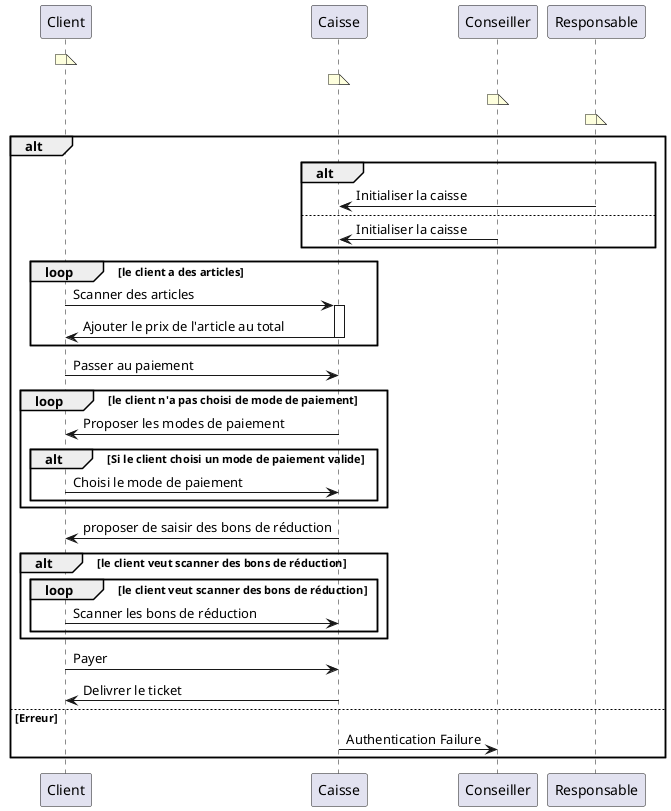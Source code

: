 @startuml


note over Client :
note over Caisse :
note over Conseiller :
note over Responsable :

alt

    alt
        Responsable -> Caisse: Initialiser la caisse
    else
        Conseiller -> Caisse: Initialiser la caisse
    end

    loop le client a des articles
        Client -> Caisse : Scanner des articles
        activate Caisse
        Caisse -> Client : Ajouter le prix de l'article au total
        deactivate Caisse
    end
    
    Client -> Caisse : Passer au paiement


    loop le client n'a pas choisi de mode de paiement
        Caisse -> Client : Proposer les modes de paiement

        alt Si le client choisi un mode de paiement valide
            Client -> Caisse : Choisi le mode de paiement
        end
    end

    Caisse -> Client : proposer de saisir des bons de réduction

    alt le client veut scanner des bons de réduction
        loop le client veut scanner des bons de réduction
            Client -> Caisse : Scanner les bons de réduction
        end
    end 

    Client -> Caisse : Payer
    Caisse -> Client : Delivrer le ticket

else Erreur

    Caisse -> Conseiller: Authentication Failure
end
@enduml
